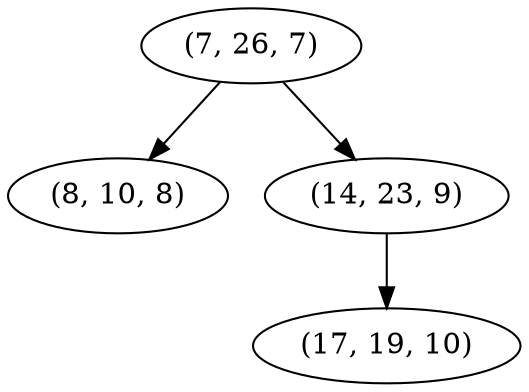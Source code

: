 digraph tree {
    "(7, 26, 7)";
    "(8, 10, 8)";
    "(14, 23, 9)";
    "(17, 19, 10)";
    "(7, 26, 7)" -> "(8, 10, 8)";
    "(7, 26, 7)" -> "(14, 23, 9)";
    "(14, 23, 9)" -> "(17, 19, 10)";
}
